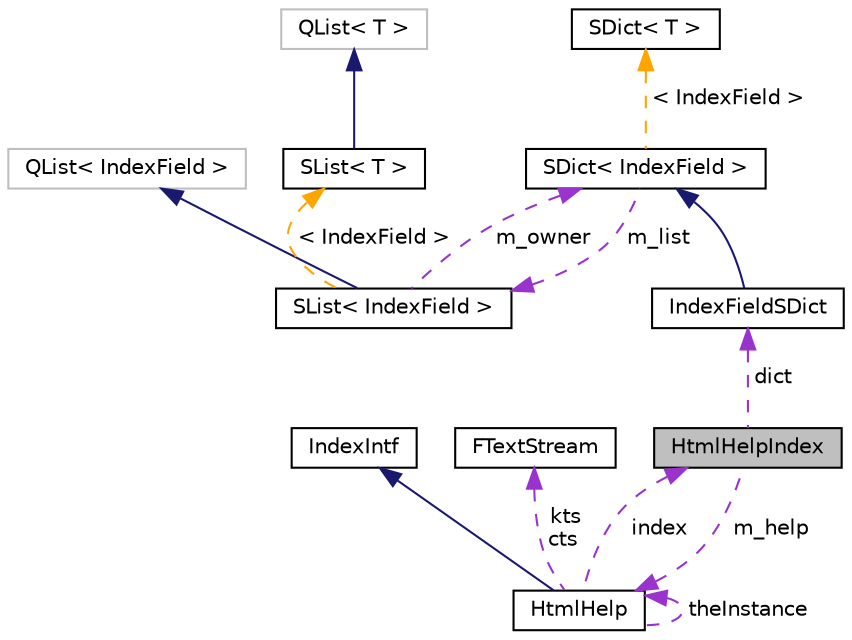 digraph "HtmlHelpIndex"
{
 // INTERACTIVE_SVG=YES
  edge [fontname="Helvetica",fontsize="10",labelfontname="Helvetica",labelfontsize="10"];
  node [fontname="Helvetica",fontsize="10",shape=record];
  Node1 [label="HtmlHelpIndex",height=0.2,width=0.4,color="black", fillcolor="grey75", style="filled", fontcolor="black"];
  Node2 -> Node1 [dir="back",color="darkorchid3",fontsize="10",style="dashed",label=" dict" ,fontname="Helvetica"];
  Node2 [label="IndexFieldSDict",height=0.2,width=0.4,color="black", fillcolor="white", style="filled",URL="$d3/db1/class_index_field_s_dict.html",tooltip="Sorted dictionary of IndexField objects. "];
  Node3 -> Node2 [dir="back",color="midnightblue",fontsize="10",style="solid",fontname="Helvetica"];
  Node3 [label="SDict\< IndexField \>",height=0.2,width=0.4,color="black", fillcolor="white", style="filled",URL="$d1/d50/class_s_dict.html"];
  Node4 -> Node3 [dir="back",color="darkorchid3",fontsize="10",style="dashed",label=" m_list" ,fontname="Helvetica"];
  Node4 [label="SList\< IndexField \>",height=0.2,width=0.4,color="black", fillcolor="white", style="filled",URL="$df/dce/class_s_list.html"];
  Node5 -> Node4 [dir="back",color="midnightblue",fontsize="10",style="solid",fontname="Helvetica"];
  Node5 [label="QList\< IndexField \>",height=0.2,width=0.4,color="grey75", fillcolor="white", style="filled"];
  Node3 -> Node4 [dir="back",color="darkorchid3",fontsize="10",style="dashed",label=" m_owner" ,fontname="Helvetica"];
  Node6 -> Node4 [dir="back",color="orange",fontsize="10",style="dashed",label=" \< IndexField \>" ,fontname="Helvetica"];
  Node6 [label="SList\< T \>",height=0.2,width=0.4,color="black", fillcolor="white", style="filled",URL="$df/dce/class_s_list.html",tooltip="internal wrapper class that redirects compareValues() to the dictionary "];
  Node7 -> Node6 [dir="back",color="midnightblue",fontsize="10",style="solid",fontname="Helvetica"];
  Node7 [label="QList\< T \>",height=0.2,width=0.4,color="grey75", fillcolor="white", style="filled"];
  Node8 -> Node3 [dir="back",color="orange",fontsize="10",style="dashed",label=" \< IndexField \>" ,fontname="Helvetica"];
  Node8 [label="SDict\< T \>",height=0.2,width=0.4,color="black", fillcolor="white", style="filled",URL="$d1/d50/class_s_dict.html",tooltip="Ordered dictionary of elements of type T. "];
  Node9 -> Node1 [dir="back",color="darkorchid3",fontsize="10",style="dashed",label=" m_help" ,fontname="Helvetica"];
  Node9 [label="HtmlHelp",height=0.2,width=0.4,color="black", fillcolor="white", style="filled",URL="$d4/db3/class_html_help.html",tooltip="A class that generated the HTML Help specific files. "];
  Node10 -> Node9 [dir="back",color="midnightblue",fontsize="10",style="solid",fontname="Helvetica"];
  Node10 [label="IndexIntf",height=0.2,width=0.4,color="black", fillcolor="white", style="filled",URL="$d9/dd5/class_index_intf.html",tooltip="Abstract interface for index generators. "];
  Node11 -> Node9 [dir="back",color="darkorchid3",fontsize="10",style="dashed",label=" kts\ncts" ,fontname="Helvetica"];
  Node11 [label="FTextStream",height=0.2,width=0.4,color="black", fillcolor="white", style="filled",URL="$dc/d3c/class_f_text_stream.html",tooltip="Simplified and optimized version of QTextStream. "];
  Node1 -> Node9 [dir="back",color="darkorchid3",fontsize="10",style="dashed",label=" index" ,fontname="Helvetica"];
  Node9 -> Node9 [dir="back",color="darkorchid3",fontsize="10",style="dashed",label=" theInstance" ,fontname="Helvetica"];
}
